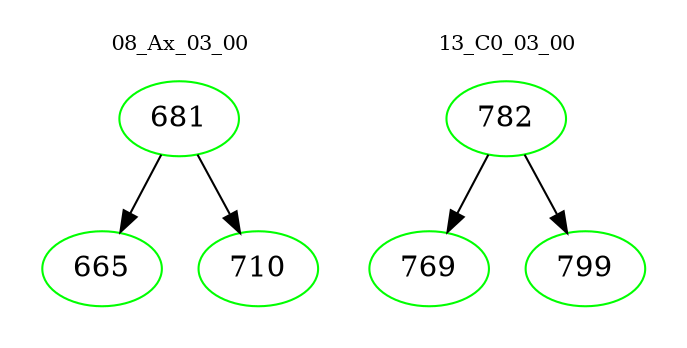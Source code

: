 digraph{
subgraph cluster_0 {
color = white
label = "08_Ax_03_00";
fontsize=10;
T0_681 [label="681", color="green"]
T0_681 -> T0_665 [color="black"]
T0_665 [label="665", color="green"]
T0_681 -> T0_710 [color="black"]
T0_710 [label="710", color="green"]
}
subgraph cluster_1 {
color = white
label = "13_C0_03_00";
fontsize=10;
T1_782 [label="782", color="green"]
T1_782 -> T1_769 [color="black"]
T1_769 [label="769", color="green"]
T1_782 -> T1_799 [color="black"]
T1_799 [label="799", color="green"]
}
}
